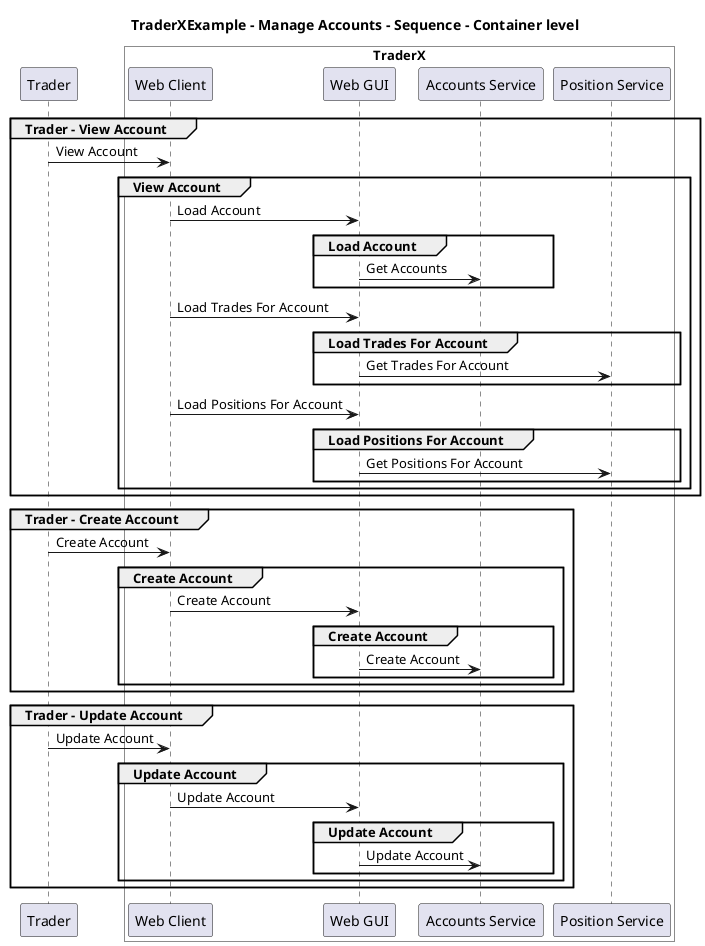 @startuml

title TraderXExample - Manage Accounts - Sequence - Container level

participant "Trader" as TraderXExample.Actors.Trader

box "TraderX" #White
    participant "Web Client" as TraderXExample.SoftwareSystems.TraderX.Containers.WebClient
    participant "Web GUI" as TraderXExample.SoftwareSystems.TraderX.Containers.WebGUI
    participant "Accounts Service" as TraderXExample.SoftwareSystems.TraderX.Containers.AccountsService
    participant "Position Service" as TraderXExample.SoftwareSystems.TraderX.Containers.PositionService
end box


group Trader - View Account
TraderXExample.Actors.Trader -> TraderXExample.SoftwareSystems.TraderX.Containers.WebClient : View Account
group View Account
TraderXExample.SoftwareSystems.TraderX.Containers.WebClient -> TraderXExample.SoftwareSystems.TraderX.Containers.WebGUI : Load Account
group Load Account
TraderXExample.SoftwareSystems.TraderX.Containers.WebGUI -> TraderXExample.SoftwareSystems.TraderX.Containers.AccountsService : Get Accounts
end
TraderXExample.SoftwareSystems.TraderX.Containers.WebClient -> TraderXExample.SoftwareSystems.TraderX.Containers.WebGUI : Load Trades For Account
group Load Trades For Account
TraderXExample.SoftwareSystems.TraderX.Containers.WebGUI -> TraderXExample.SoftwareSystems.TraderX.Containers.PositionService : Get Trades For Account
end
TraderXExample.SoftwareSystems.TraderX.Containers.WebClient -> TraderXExample.SoftwareSystems.TraderX.Containers.WebGUI : Load Positions For Account
group Load Positions For Account
TraderXExample.SoftwareSystems.TraderX.Containers.WebGUI -> TraderXExample.SoftwareSystems.TraderX.Containers.PositionService : Get Positions For Account
end
end
end
group Trader - Create Account
TraderXExample.Actors.Trader -> TraderXExample.SoftwareSystems.TraderX.Containers.WebClient : Create Account
group Create Account
TraderXExample.SoftwareSystems.TraderX.Containers.WebClient -> TraderXExample.SoftwareSystems.TraderX.Containers.WebGUI : Create Account
group Create Account
TraderXExample.SoftwareSystems.TraderX.Containers.WebGUI -> TraderXExample.SoftwareSystems.TraderX.Containers.AccountsService : Create Account
end
end
end
group Trader - Update Account
TraderXExample.Actors.Trader -> TraderXExample.SoftwareSystems.TraderX.Containers.WebClient : Update Account
group Update Account
TraderXExample.SoftwareSystems.TraderX.Containers.WebClient -> TraderXExample.SoftwareSystems.TraderX.Containers.WebGUI : Update Account
group Update Account
TraderXExample.SoftwareSystems.TraderX.Containers.WebGUI -> TraderXExample.SoftwareSystems.TraderX.Containers.AccountsService : Update Account
end
end
end


@enduml
